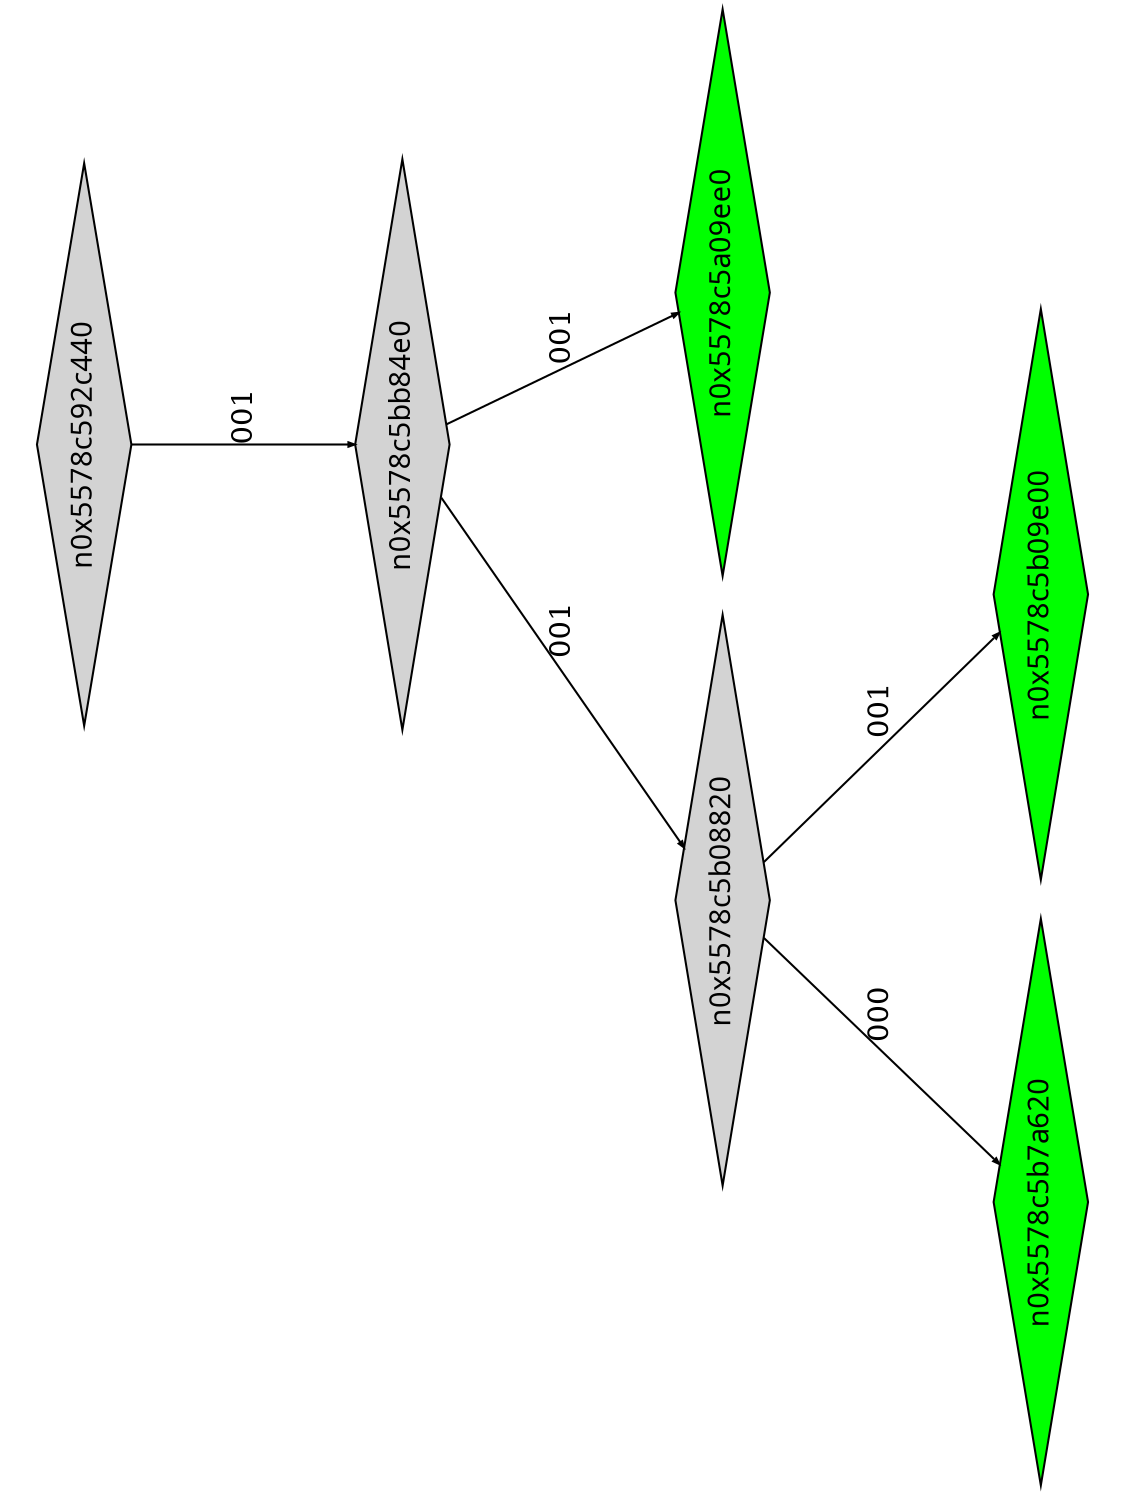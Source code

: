 digraph G {
	size="10,7.5";
	ratio=fill;
	rotate=90;
	center = "true";
	node [style="filled",width=.1,height=.1,fontname="Terminus"]
	edge [arrowsize=.3]
	n0x5578c592c440 [shape=diamond];
	n0x5578c592c440 -> n0x5578c5bb84e0 [label=001];
	n0x5578c5bb84e0 [shape=diamond];
	n0x5578c5bb84e0 -> n0x5578c5b08820 [label=001];
	n0x5578c5bb84e0 -> n0x5578c5a09ee0 [label=001];
	n0x5578c5a09ee0 [shape=diamond,fillcolor=green];
	n0x5578c5b08820 [shape=diamond];
	n0x5578c5b08820 -> n0x5578c5b7a620 [label=000];
	n0x5578c5b08820 -> n0x5578c5b09e00 [label=001];
	n0x5578c5b09e00 [shape=diamond,fillcolor=green];
	n0x5578c5b7a620 [shape=diamond,fillcolor=green];
}
